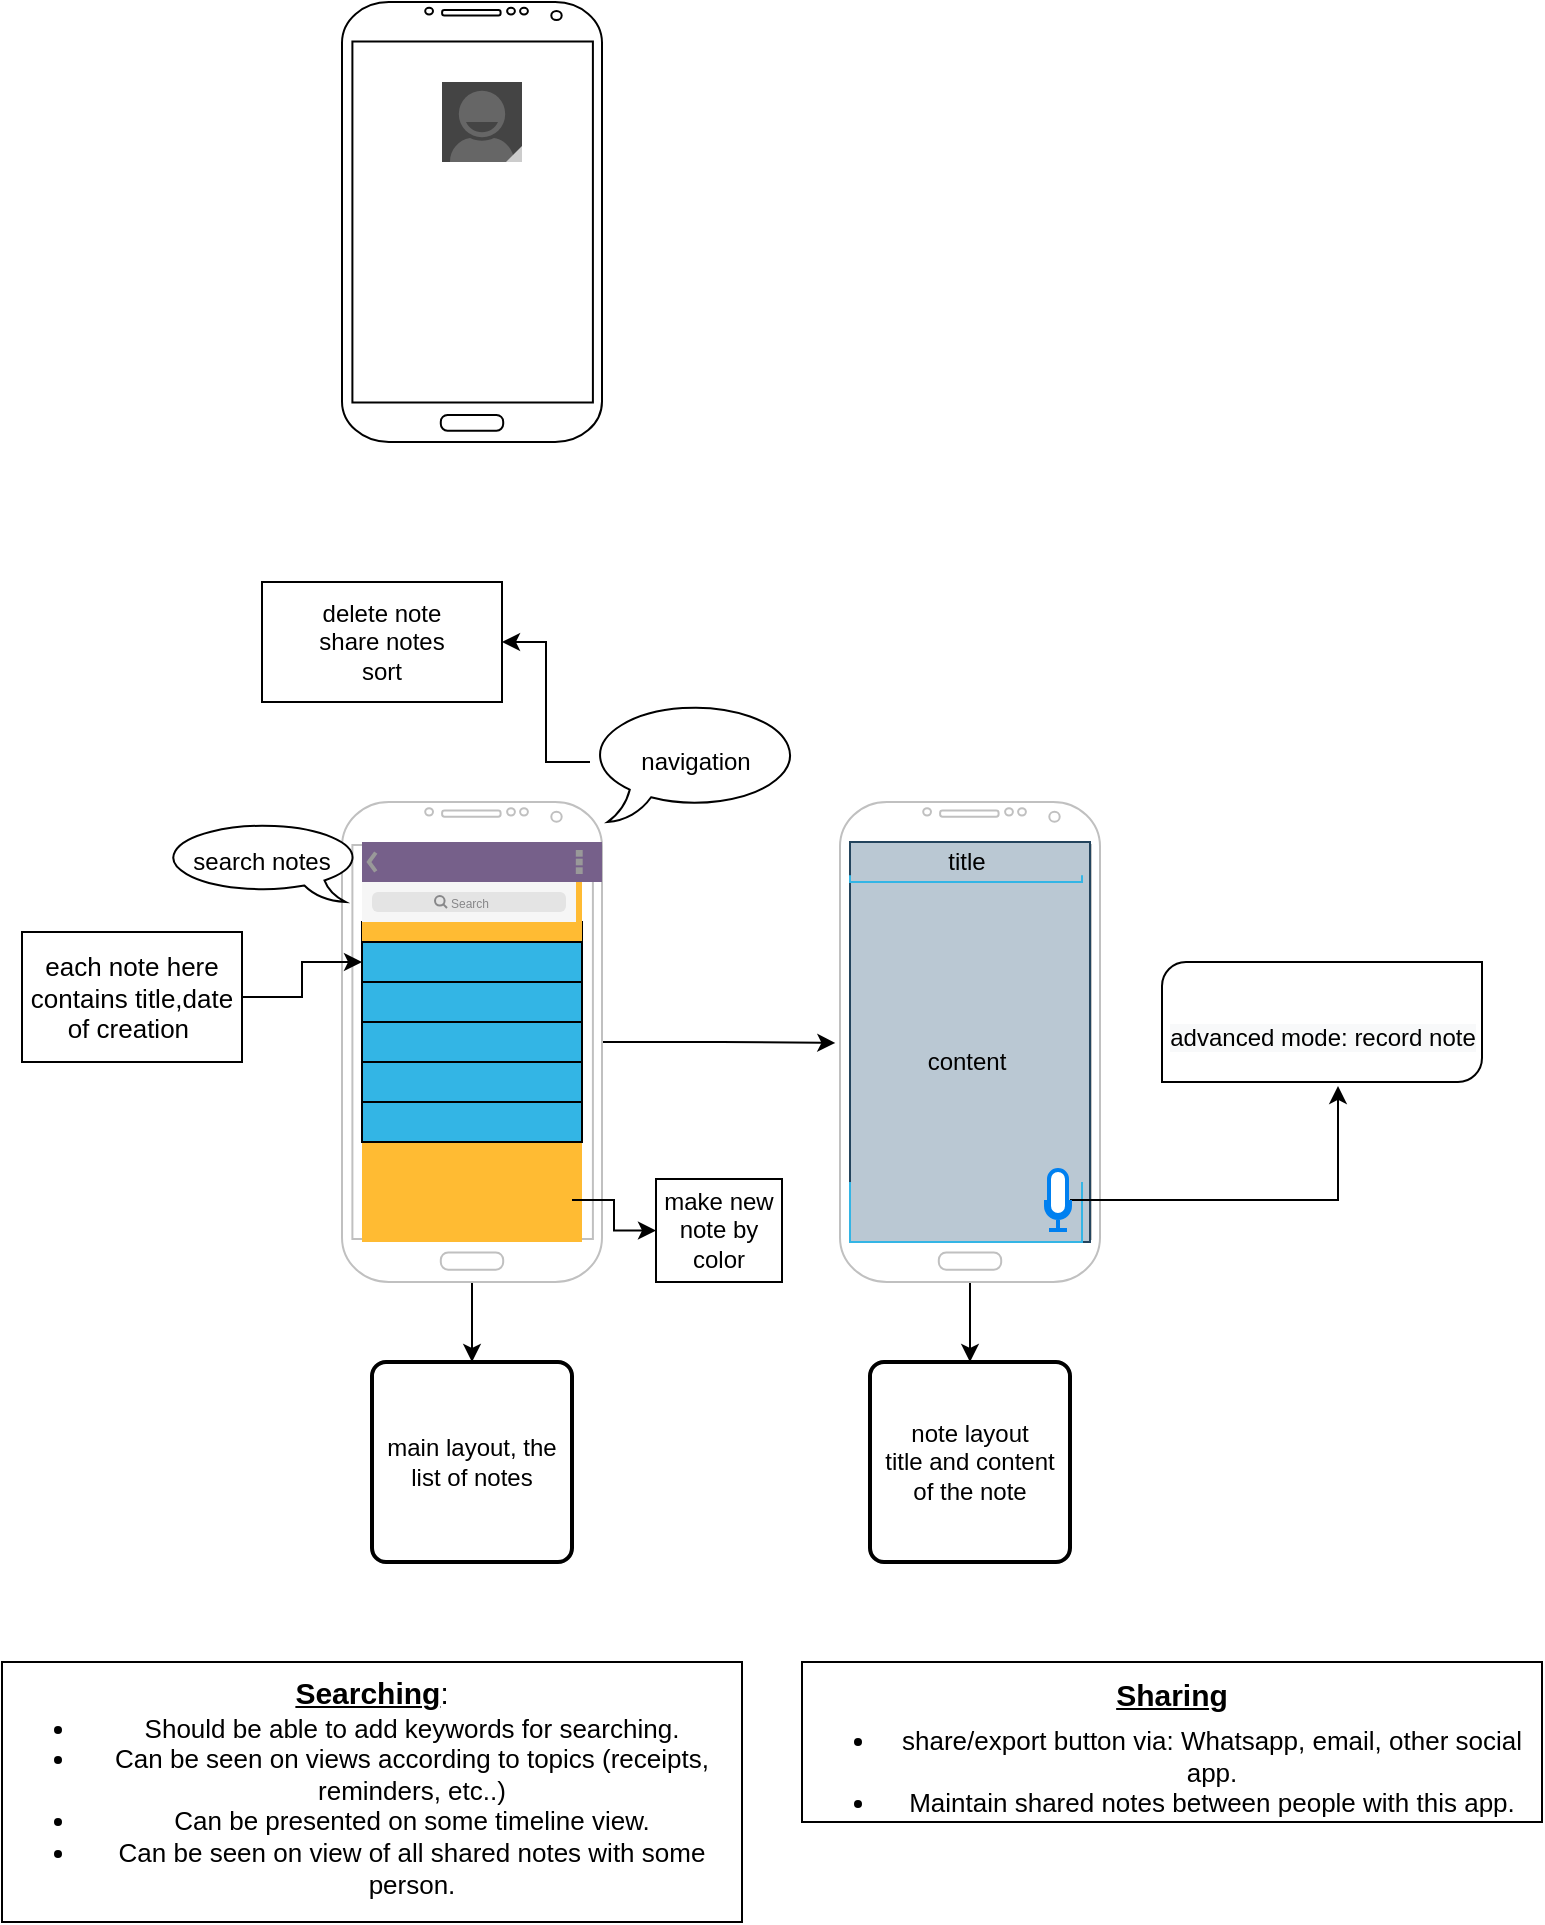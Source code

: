<mxfile version="13.6.2" type="github">
  <diagram id="NjkErYbUsRQ1AUJ4HnzR" name="Page-1">
    <mxGraphModel dx="1422" dy="1931" grid="1" gridSize="10" guides="1" tooltips="1" connect="1" arrows="1" fold="1" page="1" pageScale="1" pageWidth="827" pageHeight="1169" background="#ffffff" math="0" shadow="0">
      <root>
        <mxCell id="0" />
        <mxCell id="1" parent="0" />
        <mxCell id="agwDChlDLnxI1bS5gnW9-53" style="edgeStyle=orthogonalEdgeStyle;rounded=0;orthogonalLoop=1;jettySize=auto;html=1;entryX=-0.018;entryY=0.502;entryDx=0;entryDy=0;entryPerimeter=0;" parent="1" source="agwDChlDLnxI1bS5gnW9-20" target="agwDChlDLnxI1bS5gnW9-22" edge="1">
          <mxGeometry relative="1" as="geometry" />
        </mxCell>
        <mxCell id="agwDChlDLnxI1bS5gnW9-54" style="edgeStyle=orthogonalEdgeStyle;rounded=0;orthogonalLoop=1;jettySize=auto;html=1;" parent="1" source="agwDChlDLnxI1bS5gnW9-20" target="agwDChlDLnxI1bS5gnW9-55" edge="1">
          <mxGeometry relative="1" as="geometry">
            <mxPoint x="255" y="440" as="targetPoint" />
          </mxGeometry>
        </mxCell>
        <mxCell id="agwDChlDLnxI1bS5gnW9-20" value="" style="verticalLabelPosition=bottom;verticalAlign=top;html=1;shadow=0;dashed=0;strokeWidth=1;shape=mxgraph.android.phone2;strokeColor=#c0c0c0;" parent="1" vertex="1">
          <mxGeometry x="190" y="140" width="130" height="240" as="geometry" />
        </mxCell>
        <mxCell id="agwDChlDLnxI1bS5gnW9-57" style="edgeStyle=orthogonalEdgeStyle;rounded=0;orthogonalLoop=1;jettySize=auto;html=1;" parent="1" source="agwDChlDLnxI1bS5gnW9-22" target="agwDChlDLnxI1bS5gnW9-56" edge="1">
          <mxGeometry relative="1" as="geometry" />
        </mxCell>
        <mxCell id="agwDChlDLnxI1bS5gnW9-22" value="" style="verticalLabelPosition=bottom;verticalAlign=top;html=1;shadow=0;dashed=0;strokeWidth=1;shape=mxgraph.android.phone2;strokeColor=#c0c0c0;" parent="1" vertex="1">
          <mxGeometry x="439" y="140" width="130" height="240" as="geometry" />
        </mxCell>
        <mxCell id="agwDChlDLnxI1bS5gnW9-35" value="" style="strokeWidth=1;html=1;shadow=0;dashed=0;shape=mxgraph.android.action_bar;fillColor=#76608a;strokeColor=#432D57;strokeWidth=2;fontColor=#ffffff;" parent="1" vertex="1">
          <mxGeometry x="200" y="160" width="120" height="20" as="geometry" />
        </mxCell>
        <mxCell id="r0jqw6cAFXToY9zP-WhT-2" style="edgeStyle=orthogonalEdgeStyle;rounded=0;orthogonalLoop=1;jettySize=auto;html=1;entryX=1;entryY=0.5;entryDx=0;entryDy=0;" parent="1" source="agwDChlDLnxI1bS5gnW9-32" target="r0jqw6cAFXToY9zP-WhT-1" edge="1">
          <mxGeometry relative="1" as="geometry">
            <mxPoint x="140" y="60" as="targetPoint" />
          </mxGeometry>
        </mxCell>
        <mxCell id="agwDChlDLnxI1bS5gnW9-32" value="navigation" style="whiteSpace=wrap;html=1;shape=mxgraph.basic.oval_callout;direction=east;flipV=0;flipH=0;" parent="1" vertex="1">
          <mxGeometry x="314" y="90" width="106" height="60" as="geometry" />
        </mxCell>
        <mxCell id="agwDChlDLnxI1bS5gnW9-38" value="" style="verticalLabelPosition=bottom;verticalAlign=top;html=1;shadow=0;dashed=0;strokeWidth=1;shape=rect;fillColor=#33b5e5;" parent="1" vertex="1">
          <mxGeometry x="200" y="200" width="110" height="20" as="geometry" />
        </mxCell>
        <mxCell id="agwDChlDLnxI1bS5gnW9-39" value="" style="verticalLabelPosition=bottom;verticalAlign=top;html=1;shadow=0;dashed=0;strokeWidth=1;shape=rect;fillColor=#33b5e5;" parent="1" vertex="1">
          <mxGeometry x="200" y="220" width="110" height="20" as="geometry" />
        </mxCell>
        <mxCell id="agwDChlDLnxI1bS5gnW9-46" value="" style="verticalLabelPosition=bottom;verticalAlign=top;html=1;shadow=0;dashed=0;strokeWidth=1;strokeColor=none;shape=rect;fillColor=#ffbb33;" parent="1" vertex="1">
          <mxGeometry x="200" y="180" width="110" height="180" as="geometry" />
        </mxCell>
        <mxCell id="agwDChlDLnxI1bS5gnW9-48" value="" style="verticalLabelPosition=bottom;verticalAlign=top;html=1;shadow=0;dashed=0;strokeWidth=1;shape=rect;fillColor=#33b5e5;" parent="1" vertex="1">
          <mxGeometry x="200" y="250" width="110" height="20" as="geometry" />
        </mxCell>
        <mxCell id="agwDChlDLnxI1bS5gnW9-41" value="" style="verticalLabelPosition=bottom;verticalAlign=top;html=1;shadow=0;dashed=0;strokeWidth=1;shape=rect;fillColor=#33b5e5;" parent="1" vertex="1">
          <mxGeometry x="200" y="290" width="110" height="20" as="geometry" />
        </mxCell>
        <mxCell id="agwDChlDLnxI1bS5gnW9-40" value="" style="verticalLabelPosition=bottom;verticalAlign=top;html=1;shadow=0;dashed=0;strokeWidth=1;shape=rect;fillColor=#33b5e5;" parent="1" vertex="1">
          <mxGeometry x="200" y="270" width="110" height="20" as="geometry" />
        </mxCell>
        <mxCell id="agwDChlDLnxI1bS5gnW9-49" value="" style="verticalLabelPosition=bottom;verticalAlign=top;html=1;shadow=0;dashed=0;strokeWidth=1;strokeColor=#23445d;shape=rect;fillColor=#bac8d3;" parent="1" vertex="1">
          <mxGeometry x="444" y="160" width="120" height="200" as="geometry" />
        </mxCell>
        <mxCell id="agwDChlDLnxI1bS5gnW9-51" value="title" style="strokeWidth=1;html=1;shadow=0;dashed=0;shape=mxgraph.android.textfield;align=center;strokeColor=#33b5e5;pointerEvents=1" parent="1" vertex="1">
          <mxGeometry x="444" y="160" width="116" height="20" as="geometry" />
        </mxCell>
        <mxCell id="agwDChlDLnxI1bS5gnW9-52" value="content" style="strokeWidth=1;html=1;shadow=0;dashed=0;shape=mxgraph.android.textfield;align=center;strokeColor=#33b5e5;pointerEvents=1" parent="1" vertex="1">
          <mxGeometry x="444" y="180" width="116" height="180" as="geometry" />
        </mxCell>
        <mxCell id="agwDChlDLnxI1bS5gnW9-55" value="main layout, the list of notes&lt;span style=&quot;color: rgba(0 , 0 , 0 , 0) ; font-family: monospace ; font-size: 0px&quot;&gt;%3CmxGraphModel%3E%3Croot%3E%3CmxCell%20id%3D%220%22%2F%3E%3CmxCell%20id%3D%221%22%20parent%3D%220%22%2F%3E%3CmxCell%20id%3D%222%22%20value%3D%22title%22%20style%3D%22strokeWidth%3D1%3Bhtml%3D1%3Bshadow%3D0%3Bdashed%3D0%3Bshape%3Dmxgraph.android.textfield%3Balign%3Dcenter%3BstrokeColor%3D%2333b5e5%3BpointerEvents%3D1%22%20vertex%3D%221%22%20parent%3D%221%22%3E%3CmxGeometry%20x%3D%22444%22%20y%3D%22160%22%20width%3D%22116%22%20height%3D%2220%22%20as%3D%22geometry%22%2F%3E%3C%2FmxCell%3E%3C%2Froot%3E%3C%2FmxGraphModel%3E&lt;/span&gt;" style="rounded=1;whiteSpace=wrap;html=1;absoluteArcSize=1;arcSize=14;strokeWidth=2;" parent="1" vertex="1">
          <mxGeometry x="205" y="420" width="100" height="100" as="geometry" />
        </mxCell>
        <mxCell id="agwDChlDLnxI1bS5gnW9-56" value="note layout&lt;br&gt;title and content of the note" style="rounded=1;whiteSpace=wrap;html=1;absoluteArcSize=1;arcSize=14;strokeWidth=2;" parent="1" vertex="1">
          <mxGeometry x="454" y="420" width="100" height="100" as="geometry" />
        </mxCell>
        <mxCell id="r0jqw6cAFXToY9zP-WhT-1" value="delete note&lt;br&gt;share notes&lt;br&gt;sort" style="rounded=0;whiteSpace=wrap;html=1;" parent="1" vertex="1">
          <mxGeometry x="150" y="30" width="120" height="60" as="geometry" />
        </mxCell>
        <mxCell id="r0jqw6cAFXToY9zP-WhT-5" style="edgeStyle=orthogonalEdgeStyle;rounded=0;orthogonalLoop=1;jettySize=auto;html=1;" parent="1" source="r0jqw6cAFXToY9zP-WhT-4" target="r0jqw6cAFXToY9zP-WhT-6" edge="1">
          <mxGeometry relative="1" as="geometry">
            <mxPoint x="350" y="339" as="targetPoint" />
          </mxGeometry>
        </mxCell>
        <mxCell id="r0jqw6cAFXToY9zP-WhT-4" value="" style="shape=image;html=1;verticalAlign=top;verticalLabelPosition=bottom;labelBackgroundColor=#ffffff;imageAspect=0;aspect=fixed;image=https://cdn4.iconfinder.com/data/icons/ionicons/512/icon-plus-circled-128.png" parent="1" vertex="1">
          <mxGeometry x="287" y="330" width="18" height="18" as="geometry" />
        </mxCell>
        <mxCell id="r0jqw6cAFXToY9zP-WhT-6" value="make new note by color" style="rounded=0;whiteSpace=wrap;html=1;" parent="1" vertex="1">
          <mxGeometry x="347" y="328.5" width="63" height="51.5" as="geometry" />
        </mxCell>
        <mxCell id="r0jqw6cAFXToY9zP-WhT-9" value="" style="verticalLabelPosition=bottom;verticalAlign=top;html=1;shadow=0;dashed=0;strokeWidth=1;shape=rect;fillColor=#33b5e5;" parent="1" vertex="1">
          <mxGeometry x="200" y="210" width="110" height="20" as="geometry" />
        </mxCell>
        <mxCell id="r0jqw6cAFXToY9zP-WhT-10" value="" style="verticalLabelPosition=bottom;verticalAlign=top;html=1;shadow=0;dashed=0;strokeWidth=1;shape=rect;fillColor=#33b5e5;" parent="1" vertex="1">
          <mxGeometry x="200" y="230" width="110" height="20" as="geometry" />
        </mxCell>
        <mxCell id="r0jqw6cAFXToY9zP-WhT-11" value="" style="shape=rect;fillColor=#F6F6F6;strokeColor=none;" parent="1" vertex="1">
          <mxGeometry x="200" y="180" width="107" height="20" as="geometry" />
        </mxCell>
        <mxCell id="r0jqw6cAFXToY9zP-WhT-12" value="" style="html=1;strokeWidth=1;shadow=0;dashed=0;shape=mxgraph.ios7ui.marginRect;rx=3;ry=3;rectMargin=5;fillColor=#E4E4E4;strokeColor=none;" parent="r0jqw6cAFXToY9zP-WhT-11" vertex="1">
          <mxGeometry width="107" height="20" as="geometry" />
        </mxCell>
        <mxCell id="r0jqw6cAFXToY9zP-WhT-13" value="Search" style="shape=mxgraph.ios7.icons.looking_glass;strokeColor=#878789;fillColor=none;fontColor=#878789;labelPosition=right;verticalLabelPosition=middle;align=left;verticalAlign=middle;fontSize=6;fontStyle=0;spacingTop=2;" parent="r0jqw6cAFXToY9zP-WhT-11" vertex="1">
          <mxGeometry x="0.5" y="0.5" width="6" height="6" relative="1" as="geometry">
            <mxPoint x="-17" y="-3" as="offset" />
          </mxGeometry>
        </mxCell>
        <mxCell id="r0jqw6cAFXToY9zP-WhT-14" value="search notes" style="whiteSpace=wrap;html=1;shape=mxgraph.basic.oval_callout;flipH=1;" parent="1" vertex="1">
          <mxGeometry x="100" y="150" width="100" height="40" as="geometry" />
        </mxCell>
        <mxCell id="SkP61d3j4Szip7MxTRDZ-2" style="edgeStyle=orthogonalEdgeStyle;rounded=0;orthogonalLoop=1;jettySize=auto;html=1;entryX=0;entryY=0.5;entryDx=0;entryDy=0;" edge="1" parent="1" source="SkP61d3j4Szip7MxTRDZ-1" target="r0jqw6cAFXToY9zP-WhT-9">
          <mxGeometry relative="1" as="geometry" />
        </mxCell>
        <mxCell id="SkP61d3j4Szip7MxTRDZ-1" value="&lt;font style=&quot;font-size: 13px;&quot;&gt;each note here contains title,date of creation&amp;nbsp;&lt;/font&gt;" style="whiteSpace=wrap;html=1;fontSize=13;" vertex="1" parent="1">
          <mxGeometry x="30" y="205" width="110" height="65" as="geometry" />
        </mxCell>
        <mxCell id="SkP61d3j4Szip7MxTRDZ-3" value="&lt;p style=&quot;line-height: 0%&quot;&gt;&lt;font&gt;&lt;b&gt;&lt;span id=&quot;docs-internal-guid-186fe6b0-7fff-39bf-70c1-9775244f2e05&quot;&gt;&lt;span style=&quot;font-family: &amp;#34;arial&amp;#34; ; background-color: transparent ; vertical-align: baseline&quot;&gt;&lt;font size=&quot;1&quot;&gt;&lt;u style=&quot;font-size: 15px&quot;&gt;Sharing&lt;/u&gt;&lt;/font&gt;&lt;/span&gt;&lt;/span&gt;&lt;br&gt;&lt;/b&gt;&lt;br&gt;&lt;/font&gt;&lt;/p&gt;&lt;ul style=&quot;font-size: 13px&quot;&gt;&lt;li&gt;&lt;b style=&quot;font-weight: normal&quot; id=&quot;docs-internal-guid-8dd31e9a-7fff-d90e-800a-9b9dc38ee57b&quot;&gt;&lt;span style=&quot;font-family: &amp;#34;arial&amp;#34; ; color: rgb(0 , 0 , 0) ; background-color: transparent ; font-weight: 400 ; font-style: normal ; font-variant: normal ; text-decoration: none ; vertical-align: baseline ; line-height: 110%&quot;&gt;&lt;font style=&quot;font-size: 13px&quot;&gt;share/export button via: Whatsapp, email, other social app.&lt;/font&gt;&lt;/span&gt;&lt;/b&gt;&lt;/li&gt;&lt;li&gt;&lt;b style=&quot;font-weight: normal&quot; id=&quot;docs-internal-guid-8dd31e9a-7fff-d90e-800a-9b9dc38ee57b&quot;&gt;&lt;span id=&quot;docs-internal-guid-8dd31e9a-7fff-d90e-800a-9b9dc38ee57b&quot; style=&quot;background-color: transparent ; font-family: &amp;#34;arial&amp;#34;&quot;&gt;&lt;span style=&quot;background-color: transparent ; vertical-align: baseline&quot;&gt;&lt;span id=&quot;docs-internal-guid-60f9970b-7fff-8285-9fbf-e5e140962f88&quot;&gt;&lt;span style=&quot;background-color: transparent ; vertical-align: baseline&quot;&gt;&lt;font style=&quot;font-size: 13px&quot;&gt;Maintain shared notes between people with this app.&lt;/font&gt;&lt;/span&gt;&lt;/span&gt;&lt;/span&gt;&lt;/span&gt;&lt;/b&gt;&lt;/li&gt;&lt;/ul&gt;&lt;b style=&quot;font-weight: normal ; font-size: 13px&quot; id=&quot;docs-internal-guid-8dd31e9a-7fff-d90e-800a-9b9dc38ee57b&quot;&gt;&lt;span style=&quot;font-family: &amp;#34;arial&amp;#34; ; color: rgb(0 , 0 , 0) ; background-color: transparent ; font-weight: 400 ; font-style: normal ; font-variant: normal ; text-decoration: none ; vertical-align: baseline ; line-height: 0%&quot;&gt;&lt;br&gt;&lt;/span&gt;&lt;/b&gt;&lt;p&gt;&lt;/p&gt;" style="rounded=0;whiteSpace=wrap;html=1;fontSize=10;verticalAlign=top;" vertex="1" parent="1">
          <mxGeometry x="420" y="570" width="370" height="80" as="geometry" />
        </mxCell>
        <mxCell id="SkP61d3j4Szip7MxTRDZ-4" value="&lt;span id=&quot;docs-internal-guid-595ca776-7fff-b3e1-3534-a1a21ad9c739&quot; style=&quot;font-size: 13px&quot;&gt;&lt;span style=&quot;background-color: transparent ; font-family: &amp;#34;arial&amp;#34; ; vertical-align: baseline&quot;&gt;&lt;u&gt;&lt;b&gt;&lt;font style=&quot;font-size: 15px&quot;&gt;Searching&lt;/font&gt;&lt;/b&gt;&lt;/u&gt;&lt;/span&gt;&lt;span style=&quot;background-color: transparent ; font-family: &amp;#34;arial&amp;#34; ; font-size: 11pt ; vertical-align: baseline&quot;&gt;:&lt;/span&gt;&lt;br&gt;&lt;ul style=&quot;margin-top: 0 ; margin-bottom: 0&quot;&gt;&lt;li&gt;&lt;span id=&quot;docs-internal-guid-595ca776-7fff-b3e1-3534-a1a21ad9c739&quot;&gt;&lt;span style=&quot;background-color: transparent ; font-family: &amp;#34;arial&amp;#34;&quot;&gt;Should be able to add keywords for searching.&lt;/span&gt;&lt;/span&gt;&lt;/li&gt;&lt;li&gt;&lt;span id=&quot;docs-internal-guid-595ca776-7fff-b3e1-3534-a1a21ad9c739&quot;&gt;&lt;span style=&quot;background-color: transparent ; font-family: &amp;#34;arial&amp;#34;&quot;&gt;Can be seen on views according to topics (receipts, reminders, etc..)&lt;/span&gt;&lt;/span&gt;&lt;/li&gt;&lt;li&gt;&lt;span style=&quot;background-color: transparent ; font-family: &amp;#34;arial&amp;#34;&quot;&gt;Can be presented on some timeline view.&lt;/span&gt;&lt;br&gt;&lt;/li&gt;&lt;li&gt;&lt;span style=&quot;background-color: transparent ; font-family: &amp;#34;arial&amp;#34;&quot;&gt;Can be seen on view of all shared notes with some person.&lt;/span&gt;&lt;br&gt;&lt;/li&gt;&lt;/ul&gt;&lt;/span&gt;" style="rounded=0;whiteSpace=wrap;html=1;fontSize=10;horizontal=1;verticalAlign=top;" vertex="1" parent="1">
          <mxGeometry x="20" y="570" width="370" height="130" as="geometry" />
        </mxCell>
        <mxCell id="SkP61d3j4Szip7MxTRDZ-6" style="edgeStyle=orthogonalEdgeStyle;rounded=0;orthogonalLoop=1;jettySize=auto;html=1;fontSize=10;entryX=0.55;entryY=1.033;entryDx=0;entryDy=0;entryPerimeter=0;" edge="1" parent="1" source="SkP61d3j4Szip7MxTRDZ-5" target="SkP61d3j4Szip7MxTRDZ-8">
          <mxGeometry relative="1" as="geometry">
            <mxPoint x="665" y="290" as="targetPoint" />
          </mxGeometry>
        </mxCell>
        <mxCell id="SkP61d3j4Szip7MxTRDZ-5" value="" style="html=1;verticalLabelPosition=bottom;align=center;labelBackgroundColor=#ffffff;verticalAlign=top;strokeWidth=2;strokeColor=#0080F0;shadow=0;dashed=0;shape=mxgraph.ios7.icons.microphone;fontSize=10;" vertex="1" parent="1">
          <mxGeometry x="542" y="324" width="12" height="30" as="geometry" />
        </mxCell>
        <mxCell id="SkP61d3j4Szip7MxTRDZ-8" value="&#xa;&#xa;&lt;span style=&quot;color: rgb(0, 0, 0); font-family: helvetica; font-size: 12px; font-style: normal; font-weight: 400; letter-spacing: normal; text-align: center; text-indent: 0px; text-transform: none; word-spacing: 0px; background-color: rgb(248, 249, 250); display: inline; float: none;&quot;&gt;advanced mode: record note&lt;/span&gt;&#xa;&#xa;" style="verticalLabelPosition=middle;verticalAlign=top;html=1;shape=mxgraph.basic.diag_round_rect;dx=6;fontSize=10;align=center;labelPosition=center;" vertex="1" parent="1">
          <mxGeometry x="600" y="220" width="160" height="60" as="geometry" />
        </mxCell>
        <mxCell id="SkP61d3j4Szip7MxTRDZ-10" value="" style="verticalLabelPosition=bottom;verticalAlign=top;html=1;shadow=0;dashed=0;strokeWidth=1;shape=mxgraph.android.phone2;fontSize=13;align=center;sketch=0;labelBackgroundColor=#FFD966;" vertex="1" parent="1">
          <mxGeometry x="190" y="-260" width="130" height="220" as="geometry" />
        </mxCell>
        <mxCell id="SkP61d3j4Szip7MxTRDZ-11" value="" style="verticalLabelPosition=bottom;verticalAlign=top;html=1;shadow=0;dashed=0;strokeWidth=1;shape=mxgraph.android.contact_badge_normal;fontSize=13;align=center;" vertex="1" parent="1">
          <mxGeometry x="240" y="-220" width="40" height="40" as="geometry" />
        </mxCell>
      </root>
    </mxGraphModel>
  </diagram>
</mxfile>

